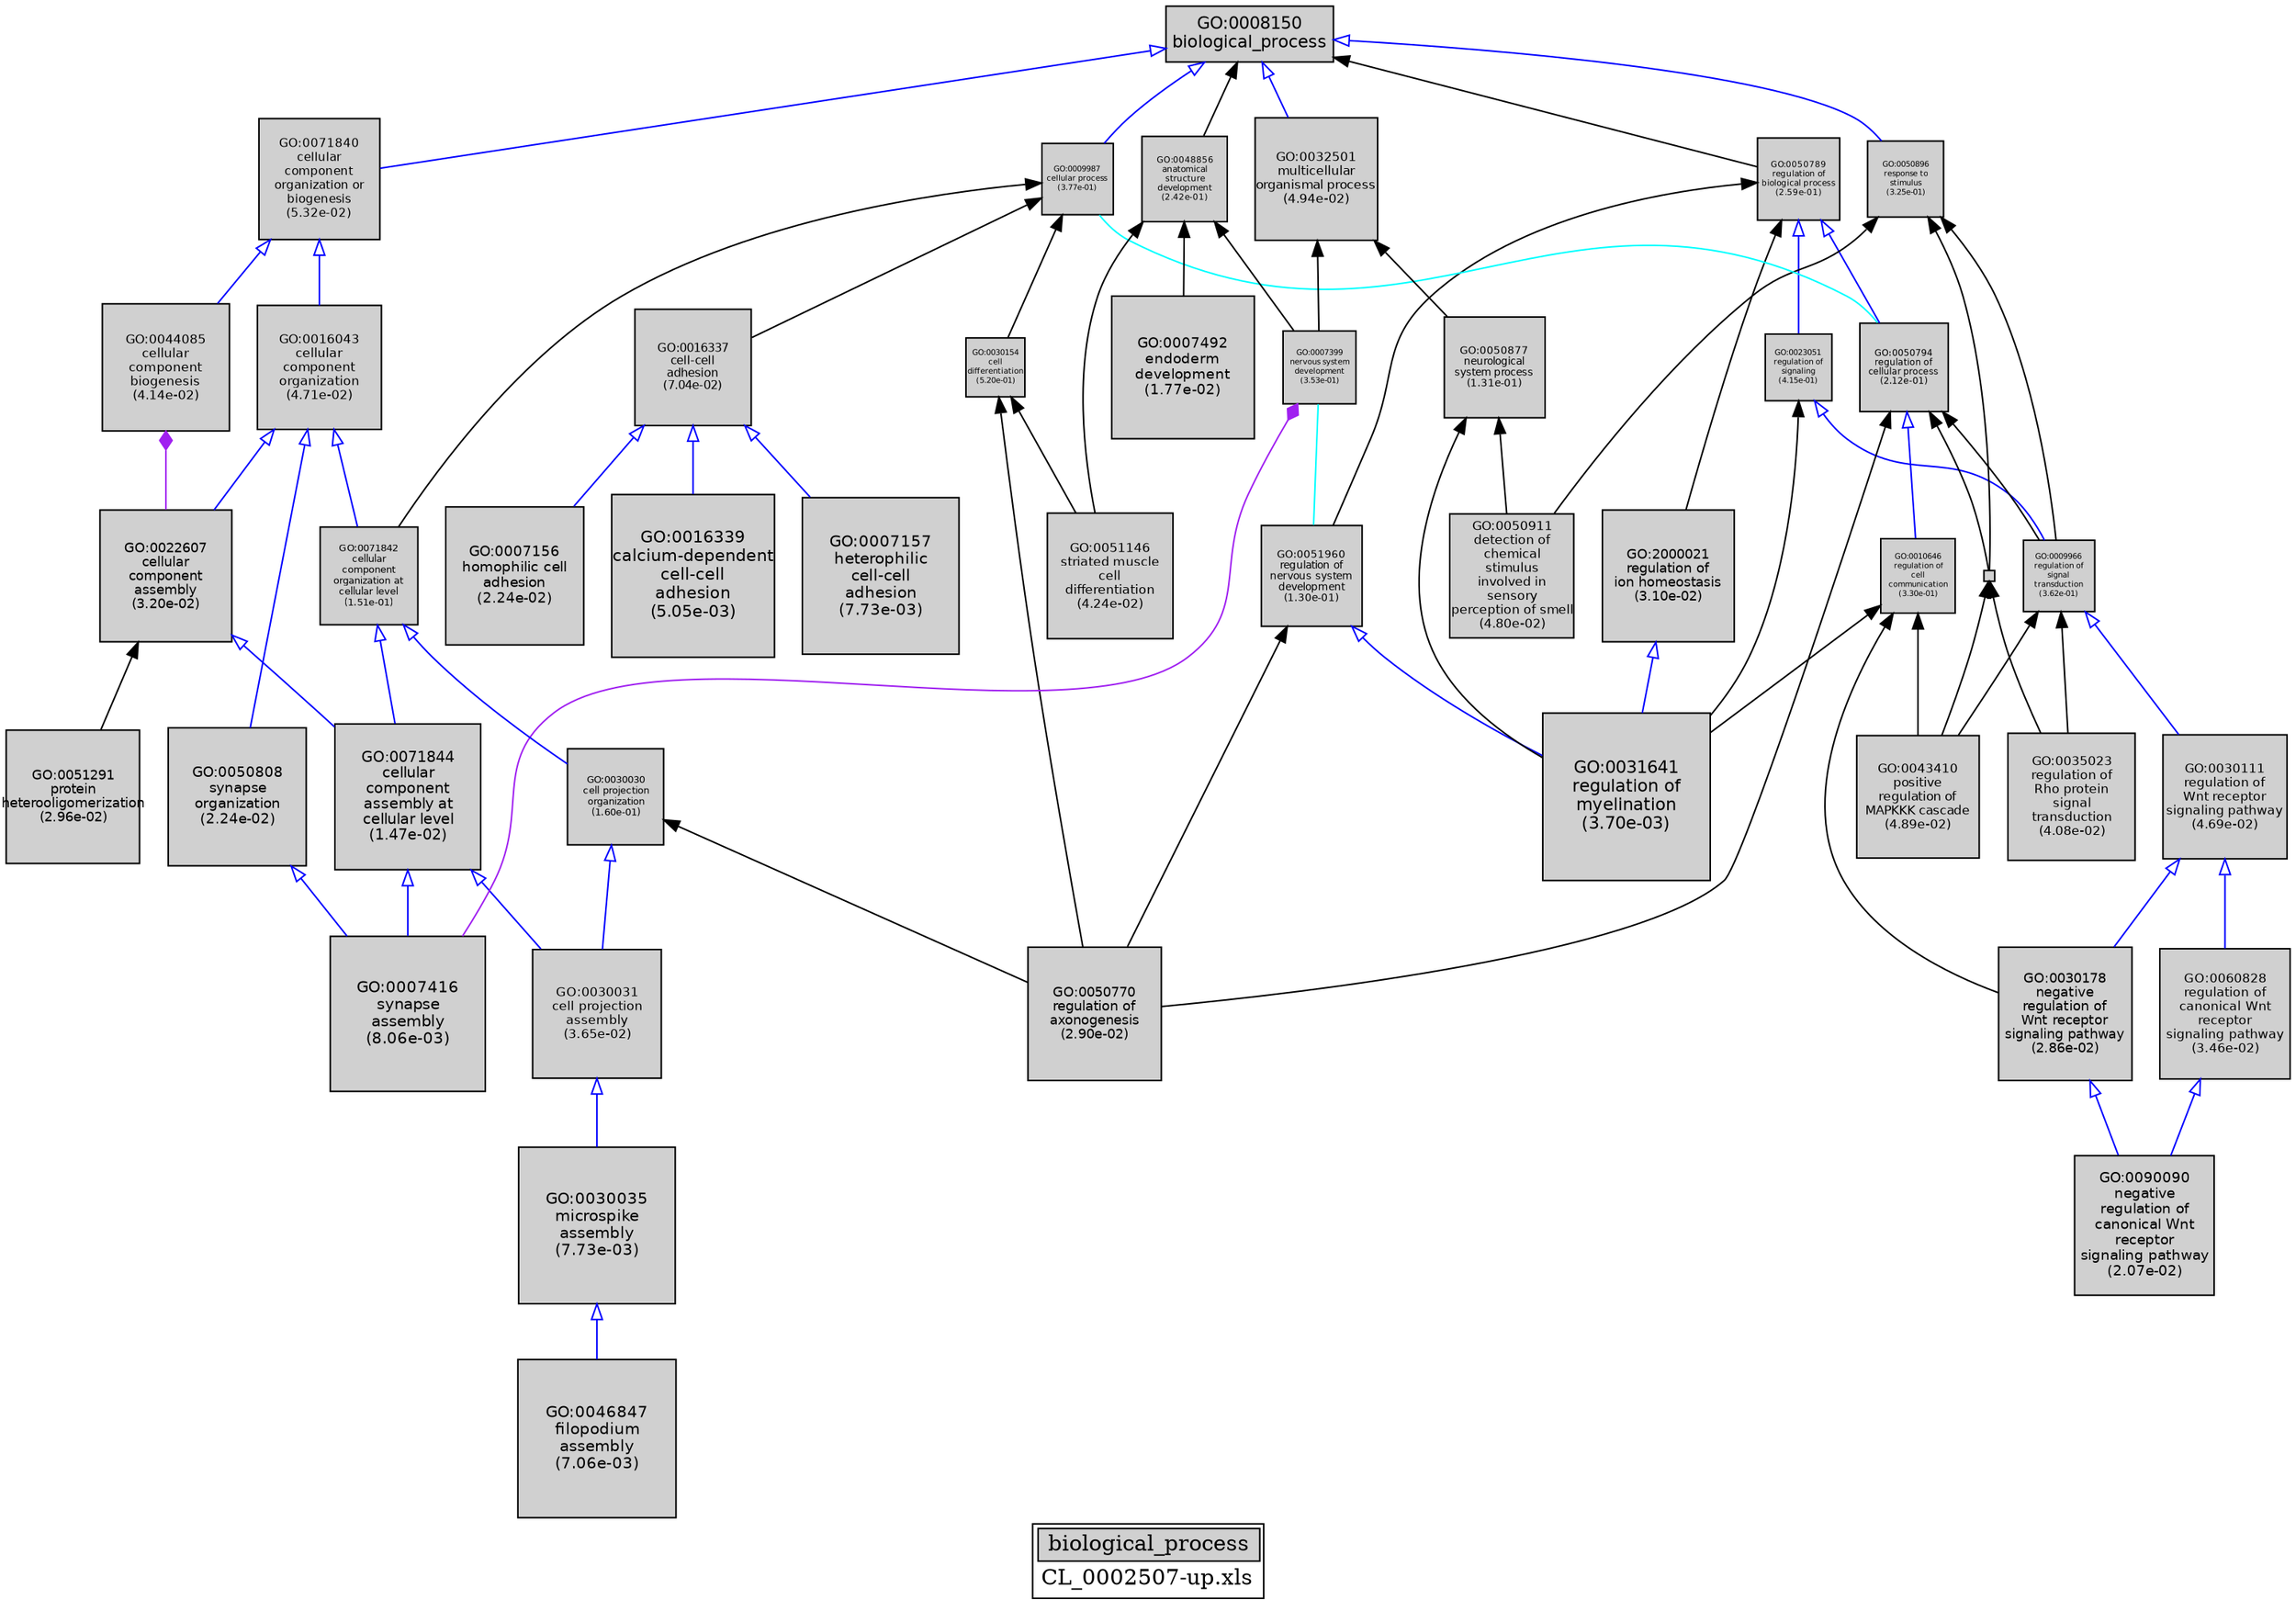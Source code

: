 digraph "biological_process" {
graph [ bgcolor = "#FFFFFF", label = <<TABLE COLOR="black" BGCOLOR="white"><TR><TD COLSPAN="2" BGCOLOR="#D0D0D0"><FONT COLOR="black">biological_process</FONT></TD></TR><TR><TD BORDER="0">CL_0002507-up.xls</TD></TR></TABLE>> ];
node [ fontname = "Helvetica" ];

subgraph "nodes" {

node [ style = "filled", fixedsize = "true", width = 1, shape = "box", fontsize = 9, fillcolor = "#D0D0D0", fontcolor = "black", color = "black" ];

"GO:0071840" [ URL = "#GO:0071840", label = <<TABLE BORDER="0"><TR><TD>GO:0071840<BR/>cellular<BR/>component<BR/>organization or<BR/>biogenesis<BR/>(5.32e-02)</TD></TR></TABLE>>, width = 1.08794719499, shape = "box", fontsize = 7.83321980395, height = 1.08794719499 ];
"GO:0007492" [ URL = "#GO:0007492", label = <<TABLE BORDER="0"><TR><TD>GO:0007492<BR/>endoderm<BR/>development<BR/>(1.77e-02)</TD></TR></TABLE>>, width = 1.27404469043, shape = "box", fontsize = 9.17312177108, height = 1.27404469043 ];
"GO:0031641" [ URL = "#GO:0031641", label = <<TABLE BORDER="0"><TR><TD>GO:0031641<BR/>regulation of<BR/>myelination<BR/>(3.70e-03)</TD></TR></TABLE>>, width = 1.5, shape = "box", fontsize = 10.8, height = 1.5 ];
"GO:0009966" [ URL = "#GO:0009966", label = <<TABLE BORDER="0"><TR><TD>GO:0009966<BR/>regulation of<BR/>signal<BR/>transduction<BR/>(3.62e-01)</TD></TR></TABLE>>, width = 0.645652627459, shape = "box", fontsize = 5.0, height = 0.645652627459 ];
"GO:0050770" [ URL = "#GO:0050770", label = <<TABLE BORDER="0"><TR><TD>GO:0050770<BR/>regulation of<BR/>axonogenesis<BR/>(2.90e-02)</TD></TR></TABLE>>, width = 1.19446235689, shape = "box", fontsize = 8.60012896961, height = 1.19446235689 ];
"GO:0010646" [ URL = "#GO:0010646", label = <<TABLE BORDER="0"><TR><TD>GO:0010646<BR/>regulation of<BR/>cell<BR/>communication<BR/>(3.30e-01)</TD></TR></TABLE>>, width = 0.673449049649, shape = "box", fontsize = 5.0, height = 0.673449049649 ];
"GO:0090090" [ URL = "#GO:0090090", label = <<TABLE BORDER="0"><TR><TD>GO:0090090<BR/>negative<BR/>regulation of<BR/>canonical Wnt<BR/>receptor<BR/>signaling pathway<BR/>(2.07e-02)</TD></TR></TABLE>>, width = 1.24937049823, shape = "box", fontsize = 8.99546758725, height = 1.24937049823 ];
"GO:0030030" [ URL = "#GO:0030030", label = <<TABLE BORDER="0"><TR><TD>GO:0030030<BR/>cell projection<BR/>organization<BR/>(1.60e-01)</TD></TR></TABLE>>, width = 0.861403619974, shape = "box", fontsize = 6.20210606381, height = 0.861403619974 ];
"GO:0050789" [ URL = "#GO:0050789", label = <<TABLE BORDER="0"><TR><TD>GO:0050789<BR/>regulation of<BR/>biological process<BR/>(2.59e-01)</TD></TR></TABLE>>, width = 0.741492126649, shape = "box", fontsize = 5.33874331188, height = 0.741492126649 ];
"GO:0046847" [ URL = "#GO:0046847", label = <<TABLE BORDER="0"><TR><TD>GO:0046847<BR/>filopodium<BR/>assembly<BR/>(7.06e-03)</TD></TR></TABLE>>, width = 1.41132579285, shape = "box", fontsize = 10.1615457085, height = 1.41132579285 ];
"GO:0016337" [ URL = "#GO:0016337", label = <<TABLE BORDER="0"><TR><TD>GO:0016337<BR/>cell-cell<BR/>adhesion<BR/>(7.04e-02)</TD></TR></TABLE>>, width = 1.03522184572, shape = "box", fontsize = 7.45359728922, height = 1.03522184572 ];
"GO:0051960" [ URL = "#GO:0051960", label = <<TABLE BORDER="0"><TR><TD>GO:0051960<BR/>regulation of<BR/>nervous system<BR/>development<BR/>(1.30e-01)</TD></TR></TABLE>>, width = 0.909241217045, shape = "box", fontsize = 6.54653676272, height = 0.909241217045 ];
"GO:0007157" [ URL = "#GO:0007157", label = <<TABLE BORDER="0"><TR><TD>GO:0007157<BR/>heterophilic<BR/>cell-cell<BR/>adhesion<BR/>(7.73e-03)</TD></TR></TABLE>>, width = 1.39841084783, shape = "box", fontsize = 10.0685581044, height = 1.39841084783 ];
"GO:0030035" [ URL = "#GO:0030035", label = <<TABLE BORDER="0"><TR><TD>GO:0030035<BR/>microspike<BR/>assembly<BR/>(7.73e-03)</TD></TR></TABLE>>, width = 1.39841084783, shape = "box", fontsize = 10.0685581044, height = 1.39841084783 ];
"GO:0060828" [ URL = "#GO:0060828", label = <<TABLE BORDER="0"><TR><TD>GO:0060828<BR/>regulation of<BR/>canonical Wnt<BR/>receptor<BR/>signaling pathway<BR/>(3.46e-02)</TD></TR></TABLE>>, width = 1.16458181738, shape = "box", fontsize = 8.38498908511, height = 1.16458181738 ];
"GO:0030031" [ URL = "#GO:0030031", label = <<TABLE BORDER="0"><TR><TD>GO:0030031<BR/>cell projection<BR/>assembly<BR/>(3.65e-02)</TD></TR></TABLE>>, width = 1.15504738027, shape = "box", fontsize = 8.31634113795, height = 1.15504738027 ];
"GO:0051291" [ URL = "#GO:0051291", label = <<TABLE BORDER="0"><TR><TD>GO:0051291<BR/>protein<BR/>heterooligomerization<BR/>(2.96e-02)</TD></TR></TABLE>>, width = 1.19069525884, shape = "box", fontsize = 8.57300586361, height = 1.19069525884 ];
"GO:0030154" [ URL = "#GO:0030154", label = <<TABLE BORDER="0"><TR><TD>GO:0030154<BR/>cell<BR/>differentiation<BR/>(5.20e-01)</TD></TR></TABLE>>, width = 0.521382495029, shape = "box", fontsize = 5.0, height = 0.521382495029 ];
"GO:0035556" [ URL = "#GO:0035556", width = 0.1, shape = "box", label = "", height = 0.1 ];
"GO:0050808" [ URL = "#GO:0050808", label = <<TABLE BORDER="0"><TR><TD>GO:0050808<BR/>synapse<BR/>organization<BR/>(2.24e-02)</TD></TR></TABLE>>, width = 1.23699929526, shape = "box", fontsize = 8.90639492584, height = 1.23699929526 ];
"GO:0023051" [ URL = "#GO:0023051", label = <<TABLE BORDER="0"><TR><TD>GO:0023051<BR/>regulation of<BR/>signaling<BR/>(4.15e-01)</TD></TR></TABLE>>, width = 0.601812275279, shape = "box", fontsize = 5.0, height = 0.601812275279 ];
"GO:0050896" [ URL = "#GO:0050896", label = <<TABLE BORDER="0"><TR><TD>GO:0050896<BR/>response to<BR/>stimulus<BR/>(3.25e-01)</TD></TR></TABLE>>, width = 0.678413037917, shape = "box", fontsize = 5.0, height = 0.678413037917 ];
"GO:0050794" [ URL = "#GO:0050794", label = <<TABLE BORDER="0"><TR><TD>GO:0050794<BR/>regulation of<BR/>cellular process<BR/>(2.12e-01)</TD></TR></TABLE>>, width = 0.794491690298, shape = "box", fontsize = 5.72034017014, height = 0.794491690298 ];
"GO:0071844" [ URL = "#GO:0071844", label = <<TABLE BORDER="0"><TR><TD>GO:0071844<BR/>cellular<BR/>component<BR/>assembly at<BR/>cellular level<BR/>(1.47e-02)</TD></TR></TABLE>>, width = 1.30353925091, shape = "box", fontsize = 9.38548260656, height = 1.30353925091 ];
"GO:0043410" [ URL = "#GO:0043410", label = <<TABLE BORDER="0"><TR><TD>GO:0043410<BR/>positive<BR/>regulation of<BR/>MAPKKK cascade<BR/>(4.89e-02)</TD></TR></TABLE>>, width = 1.10338979792, shape = "box", fontsize = 7.94440654501, height = 1.10338979792 ];
"GO:0008150" [ URL = "#GO:0008150", label = <<TABLE BORDER="0"><TR><TD>GO:0008150<BR/>biological_process</TD></TR></TABLE>>, width = 1.5, shape = "box", fontsize = 10.8 ];
"GO:0007156" [ URL = "#GO:0007156", label = <<TABLE BORDER="0"><TR><TD>GO:0007156<BR/>homophilic cell<BR/>adhesion<BR/>(2.24e-02)</TD></TR></TABLE>>, width = 1.23699929526, shape = "box", fontsize = 8.90639492584, height = 1.23699929526 ];
"GO:0051146" [ URL = "#GO:0051146", label = <<TABLE BORDER="0"><TR><TD>GO:0051146<BR/>striated muscle<BR/>cell<BR/>differentiation<BR/>(4.24e-02)</TD></TR></TABLE>>, width = 1.12892604251, shape = "box", fontsize = 8.1282675061, height = 1.12892604251 ];
"GO:2000021" [ URL = "#GO:2000021", label = <<TABLE BORDER="0"><TR><TD>GO:2000021<BR/>regulation of<BR/>ion homeostasis<BR/>(3.10e-02)</TD></TR></TABLE>>, width = 1.18337754592, shape = "box", fontsize = 8.52031833063, height = 1.18337754592 ];
"GO:0007399" [ URL = "#GO:0007399", label = <<TABLE BORDER="0"><TR><TD>GO:0007399<BR/>nervous system<BR/>development<BR/>(3.53e-01)</TD></TR></TABLE>>, width = 0.653406778163, shape = "box", fontsize = 5.0, height = 0.653406778163 ];
"GO:0030111" [ URL = "#GO:0030111", label = <<TABLE BORDER="0"><TR><TD>GO:0030111<BR/>regulation of<BR/>Wnt receptor<BR/>signaling pathway<BR/>(4.69e-02)</TD></TR></TABLE>>, width = 1.11072166673, shape = "box", fontsize = 7.99719600046, height = 1.11072166673 ];
"GO:0050911" [ URL = "#GO:0050911", label = <<TABLE BORDER="0"><TR><TD>GO:0050911<BR/>detection of<BR/>chemical<BR/>stimulus<BR/>involved in<BR/>sensory<BR/>perception of smell<BR/>(4.80e-02)</TD></TR></TABLE>>, width = 1.10664588921, shape = "box", fontsize = 7.96785040228, height = 1.10664588921 ];
"GO:0009987" [ URL = "#GO:0009987", label = <<TABLE BORDER="0"><TR><TD>GO:0009987<BR/>cellular process<BR/>(3.77e-01)</TD></TR></TABLE>>, width = 0.63271670763, shape = "box", fontsize = 5.0, height = 0.63271670763 ];
"GO:0048856" [ URL = "#GO:0048856", label = <<TABLE BORDER="0"><TR><TD>GO:0048856<BR/>anatomical<BR/>structure<BR/>development<BR/>(2.42e-01)</TD></TR></TABLE>>, width = 0.759956824813, shape = "box", fontsize = 5.47168913866, height = 0.759956824813 ];
"GO:0071842" [ URL = "#GO:0071842", label = <<TABLE BORDER="0"><TR><TD>GO:0071842<BR/>cellular<BR/>component<BR/>organization at<BR/>cellular level<BR/>(1.51e-01)</TD></TR></TABLE>>, width = 0.875123743951, shape = "box", fontsize = 6.30089095644, height = 0.875123743951 ];
"GO:0050877" [ URL = "#GO:0050877", label = <<TABLE BORDER="0"><TR><TD>GO:0050877<BR/>neurological<BR/>system process<BR/>(1.31e-01)</TD></TR></TABLE>>, width = 0.908027487827, shape = "box", fontsize = 6.53779791235, height = 0.908027487827 ];
"GO:0016339" [ URL = "#GO:0016339", label = <<TABLE BORDER="0"><TR><TD>GO:0016339<BR/>calcium-dependent<BR/>cell-cell<BR/>adhesion<BR/>(5.05e-03)</TD></TR></TABLE>>, width = 1.45812576679, shape = "box", fontsize = 10.4985055209, height = 1.45812576679 ];
"GO:0016043" [ URL = "#GO:0016043", label = <<TABLE BORDER="0"><TR><TD>GO:0016043<BR/>cellular<BR/>component<BR/>organization<BR/>(4.71e-02)</TD></TR></TABLE>>, width = 1.11029007672, shape = "box", fontsize = 7.99408855238, height = 1.11029007672 ];
"GO:0030178" [ URL = "#GO:0030178", label = <<TABLE BORDER="0"><TR><TD>GO:0030178<BR/>negative<BR/>regulation of<BR/>Wnt receptor<BR/>signaling pathway<BR/>(2.86e-02)</TD></TR></TABLE>>, width = 1.19637434637, shape = "box", fontsize = 8.61389529383, height = 1.19637434637 ];
"GO:0032501" [ URL = "#GO:0032501", label = <<TABLE BORDER="0"><TR><TD>GO:0032501<BR/>multicellular<BR/>organismal process<BR/>(4.94e-02)</TD></TR></TABLE>>, width = 1.10155625588, shape = "box", fontsize = 7.93120504233, height = 1.10155625588 ];
"GO:0007416" [ URL = "#GO:0007416", label = <<TABLE BORDER="0"><TR><TD>GO:0007416<BR/>synapse<BR/>assembly<BR/>(8.06e-03)</TD></TR></TABLE>>, width = 1.39232892276, shape = "box", fontsize = 10.0247682439, height = 1.39232892276 ];
"GO:0022607" [ URL = "#GO:0022607", label = <<TABLE BORDER="0"><TR><TD>GO:0022607<BR/>cellular<BR/>component<BR/>assembly<BR/>(3.20e-02)</TD></TR></TABLE>>, width = 1.17758441145, shape = "box", fontsize = 8.47860776242, height = 1.17758441145 ];
"GO:0044085" [ URL = "#GO:0044085", label = <<TABLE BORDER="0"><TR><TD>GO:0044085<BR/>cellular<BR/>component<BR/>biogenesis<BR/>(4.14e-02)</TD></TR></TABLE>>, width = 1.13332040139, shape = "box", fontsize = 8.15990689004, height = 1.13332040139 ];
"GO:0035023" [ URL = "#GO:0035023", label = <<TABLE BORDER="0"><TR><TD>GO:0035023<BR/>regulation of<BR/>Rho protein<BR/>signal<BR/>transduction<BR/>(4.08e-02)</TD></TR></TABLE>>, width = 1.13584579678, shape = "box", fontsize = 8.17808973679, height = 1.13584579678 ];
}
subgraph "edges" {


edge [ dir = "back", weight = 1 ];
subgraph "regulates" {


edge [ color = "cyan", arrowtail = "none" ];
subgraph "positive" {


edge [ color = "green", arrowtail = "vee" ];
}
subgraph "negative" {


edge [ color = "red", arrowtail = "tee" ];
}
"GO:0007399" -> "GO:0051960";
"GO:0009987" -> "GO:0050794";
}
subgraph "part_of" {


edge [ color = "purple", arrowtail = "diamond", weight = 2.5 ];
"GO:0007399" -> "GO:0007416";
"GO:0044085" -> "GO:0022607";
}
subgraph "is_a" {


edge [ color = "blue", arrowtail = "empty", weight = 5.0 ];
"GO:0060828" -> "GO:0090090";
"GO:0050789" -> "GO:0050794";
"GO:0016337" -> "GO:0007157";
"GO:0009966" -> "GO:0030111";
"GO:0071844" -> "GO:0007416";
"GO:0071844" -> "GO:0030031";
"GO:0050808" -> "GO:0007416";
"GO:0071840" -> "GO:0016043";
"GO:0030111" -> "GO:0030178";
"GO:0030035" -> "GO:0046847";
"GO:0008150" -> "GO:0071840";
"GO:0016043" -> "GO:0022607";
"GO:0050789" -> "GO:0023051";
"GO:0016337" -> "GO:0007156";
"GO:0030031" -> "GO:0030035";
"GO:0071842" -> "GO:0071844";
"GO:0051960" -> "GO:0031641";
"GO:0050794" -> "GO:0010646";
"GO:2000021" -> "GO:0031641";
"GO:0016043" -> "GO:0050808";
"GO:0016043" -> "GO:0071842";
"GO:0030178" -> "GO:0090090";
"GO:0030111" -> "GO:0060828";
"GO:0030030" -> "GO:0030031";
"GO:0071840" -> "GO:0044085";
"GO:0008150" -> "GO:0050896";
"GO:0008150" -> "GO:0032501";
"GO:0016337" -> "GO:0016339";
"GO:0071842" -> "GO:0030030";
"GO:0022607" -> "GO:0071844";
"GO:0023051" -> "GO:0009966";
"GO:0008150" -> "GO:0009987";
}
"GO:0050794" -> "GO:0035556";
"GO:0010646" -> "GO:0031641";
"GO:0030154" -> "GO:0051146";
"GO:0050789" -> "GO:2000021";
"GO:0035556" -> "GO:0043410";
"GO:0050789" -> "GO:0051960";
"GO:0035556" -> "GO:0035023";
"GO:0048856" -> "GO:0051146";
"GO:0009966" -> "GO:0035023";
"GO:0030030" -> "GO:0050770";
"GO:0008150" -> "GO:0048856";
"GO:0023051" -> "GO:0031641";
"GO:0008150" -> "GO:0050789";
"GO:0009987" -> "GO:0016337";
"GO:0010646" -> "GO:0043410";
"GO:0050896" -> "GO:0009966";
"GO:0030154" -> "GO:0050770";
"GO:0050896" -> "GO:0035556";
"GO:0050794" -> "GO:0050770";
"GO:0009987" -> "GO:0071842";
"GO:0051960" -> "GO:0050770";
"GO:0009987" -> "GO:0030154";
"GO:0022607" -> "GO:0051291";
"GO:0032501" -> "GO:0007399";
"GO:0050896" -> "GO:0050911";
"GO:0050877" -> "GO:0050911";
"GO:0050794" -> "GO:0009966";
"GO:0048856" -> "GO:0007492";
"GO:0010646" -> "GO:0030178";
"GO:0050877" -> "GO:0031641";
"GO:0048856" -> "GO:0007399";
"GO:0032501" -> "GO:0050877";
"GO:0009966" -> "GO:0043410";
}
}
